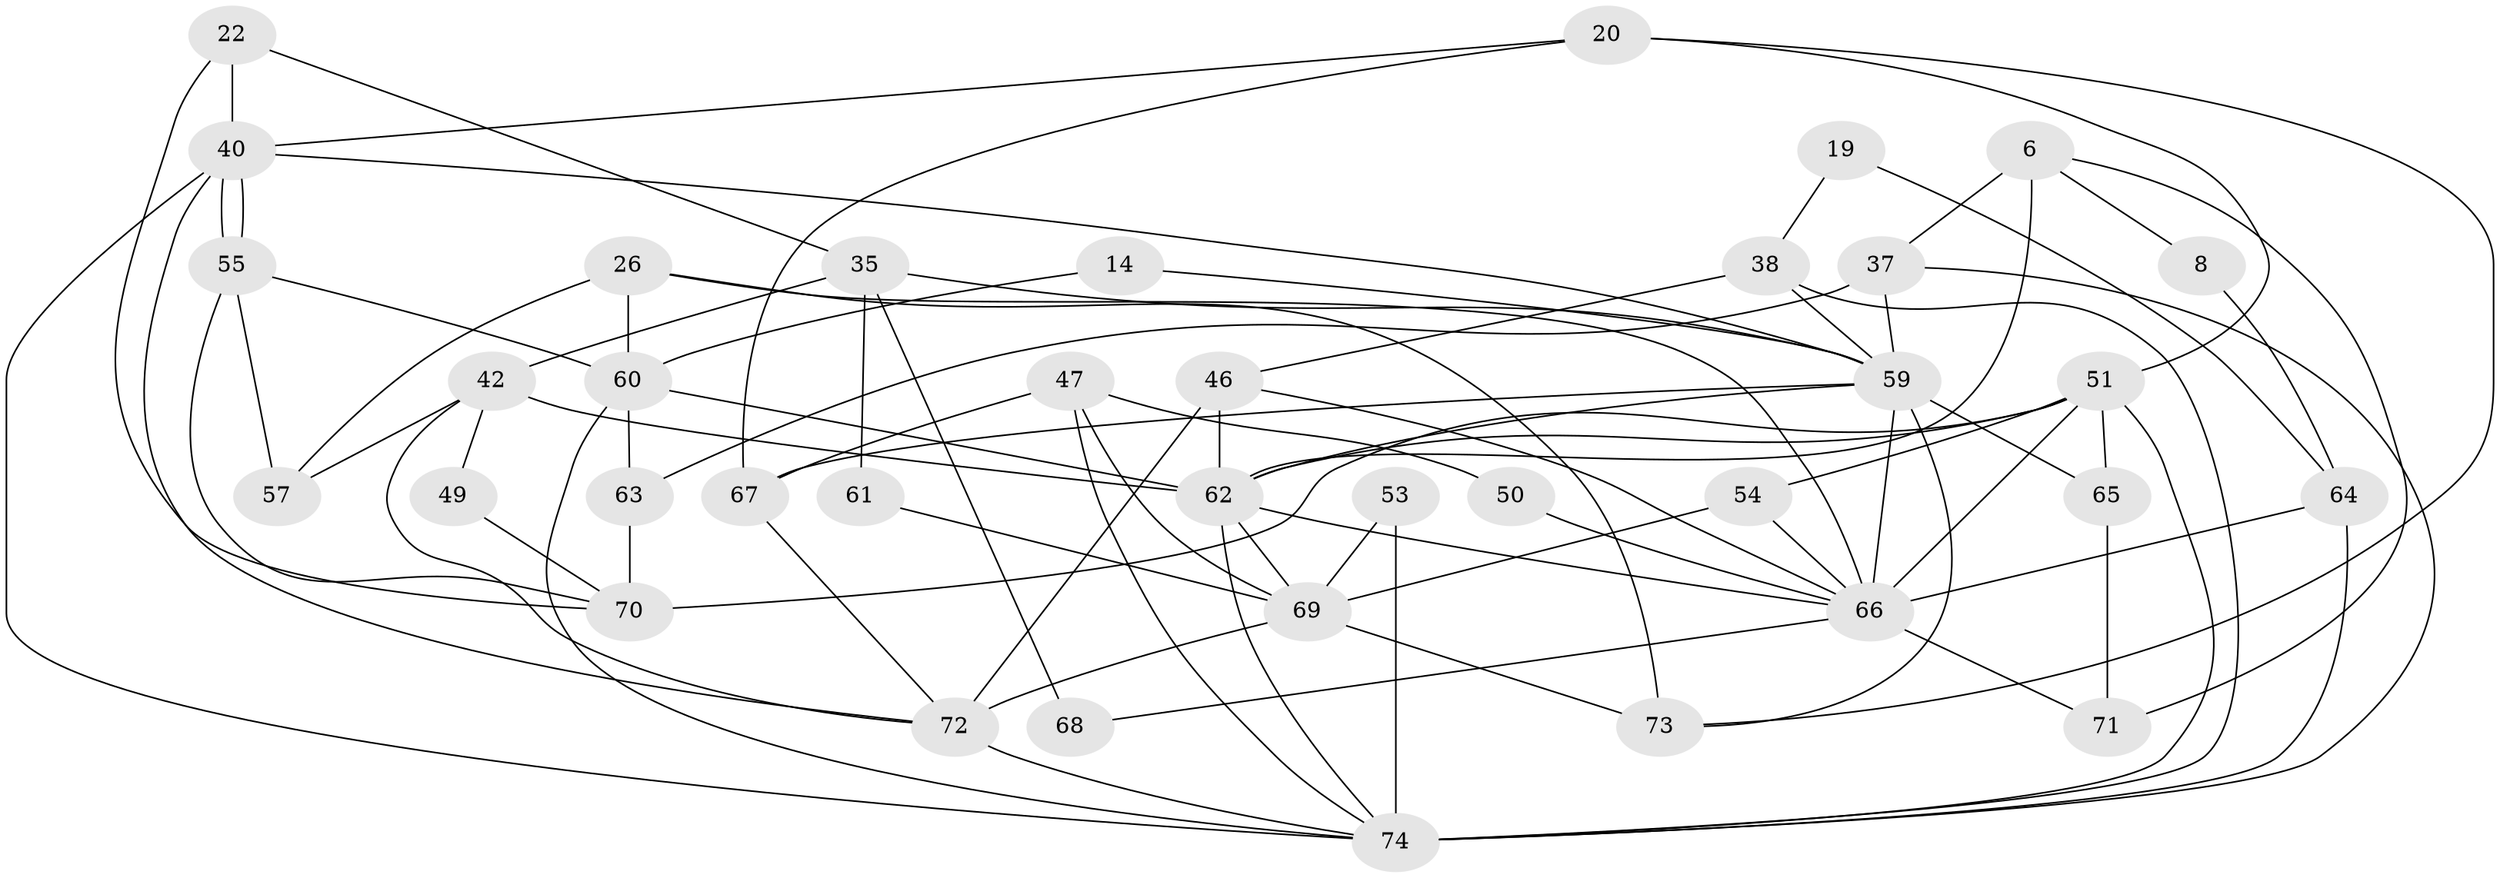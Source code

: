 // original degree distribution, {5: 0.21621621621621623, 3: 0.28378378378378377, 2: 0.13513513513513514, 6: 0.05405405405405406, 4: 0.24324324324324326, 8: 0.02702702702702703, 7: 0.04054054054054054}
// Generated by graph-tools (version 1.1) at 2025/49/03/09/25 04:49:55]
// undirected, 37 vertices, 83 edges
graph export_dot {
graph [start="1"]
  node [color=gray90,style=filled];
  6;
  8;
  14;
  19;
  20;
  22;
  26 [super="+12"];
  35;
  37 [super="+3"];
  38;
  40 [super="+30"];
  42 [super="+36"];
  46 [super="+43"];
  47;
  49;
  50;
  51 [super="+4"];
  53;
  54;
  55;
  57 [super="+52"];
  59 [super="+58+56"];
  60 [super="+25+27"];
  61 [super="+39"];
  62 [super="+24+28+31"];
  63 [super="+33"];
  64 [super="+29"];
  65;
  66 [super="+41+34"];
  67;
  68;
  69 [super="+44"];
  70 [super="+48"];
  71;
  72;
  73;
  74 [super="+16+45+23"];
  6 -- 37 [weight=2];
  6 -- 71;
  6 -- 8;
  6 -- 62 [weight=2];
  8 -- 64;
  14 -- 60;
  14 -- 59;
  19 -- 64;
  19 -- 38;
  20 -- 51;
  20 -- 67;
  20 -- 73;
  20 -- 40;
  22 -- 40;
  22 -- 70;
  22 -- 35;
  26 -- 57 [weight=2];
  26 -- 60 [weight=2];
  26 -- 73 [weight=2];
  26 -- 66;
  35 -- 61;
  35 -- 59;
  35 -- 68;
  35 -- 42;
  37 -- 59;
  37 -- 63;
  37 -- 74;
  38 -- 59;
  38 -- 46;
  38 -- 74;
  40 -- 55 [weight=2];
  40 -- 55;
  40 -- 72;
  40 -- 74;
  40 -- 59;
  42 -- 72;
  42 -- 49;
  42 -- 57 [weight=2];
  42 -- 62 [weight=3];
  46 -- 72 [weight=2];
  46 -- 62;
  46 -- 66;
  47 -- 69;
  47 -- 50;
  47 -- 67;
  47 -- 74;
  49 -- 70;
  50 -- 66;
  51 -- 54;
  51 -- 70;
  51 -- 65;
  51 -- 66;
  51 -- 62 [weight=2];
  51 -- 74 [weight=2];
  53 -- 69;
  53 -- 74 [weight=2];
  54 -- 69 [weight=2];
  54 -- 66;
  55 -- 60;
  55 -- 70 [weight=2];
  55 -- 57;
  59 -- 65 [weight=2];
  59 -- 66 [weight=4];
  59 -- 67 [weight=2];
  59 -- 73;
  59 -- 62;
  60 -- 63;
  60 -- 74 [weight=2];
  60 -- 62;
  61 -- 69 [weight=3];
  62 -- 69;
  62 -- 74;
  62 -- 66;
  63 -- 70 [weight=2];
  64 -- 74;
  64 -- 66 [weight=2];
  65 -- 71;
  66 -- 68;
  66 -- 71;
  67 -- 72;
  69 -- 72;
  69 -- 73;
  72 -- 74;
}
